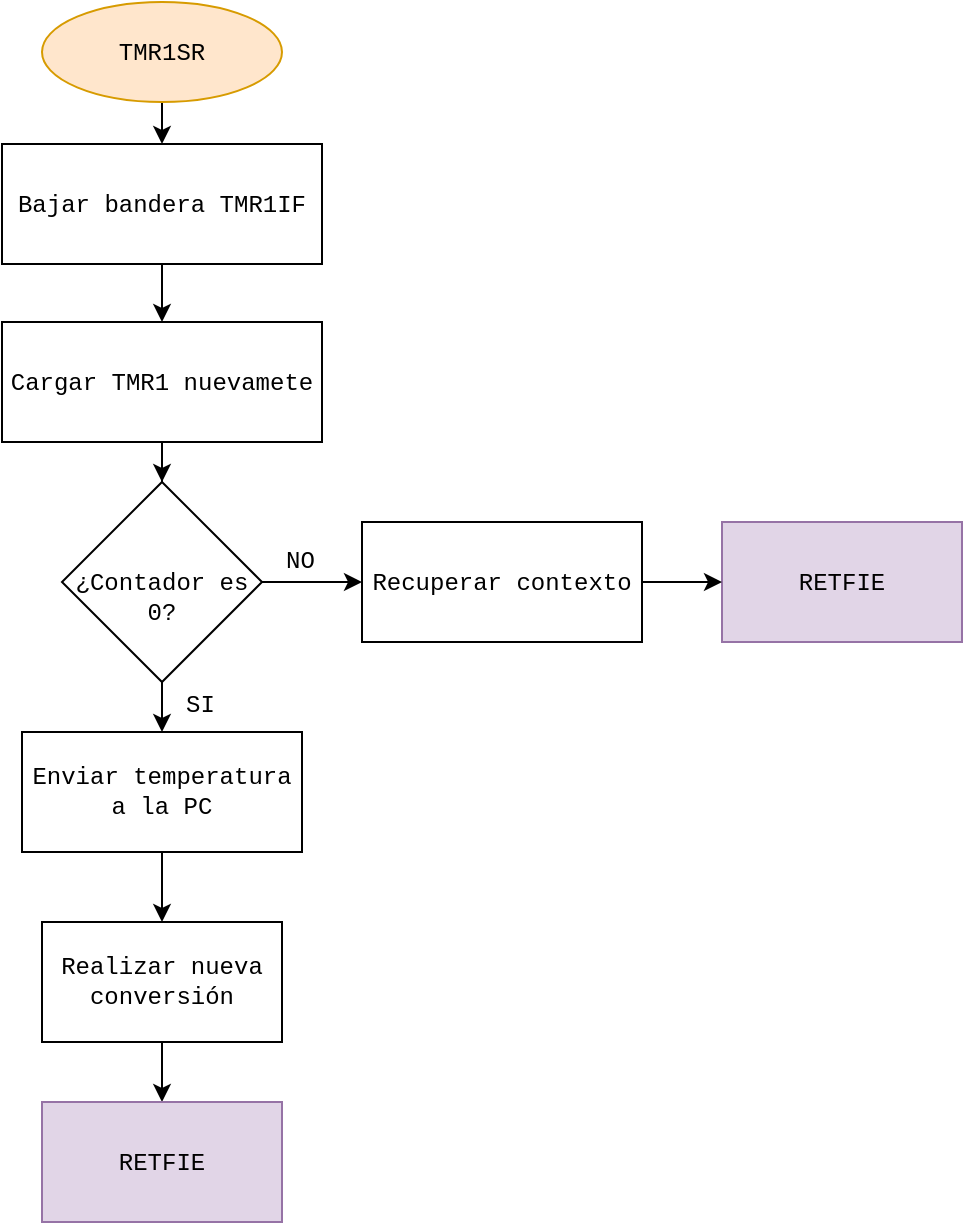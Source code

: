 <mxfile version="10.7.5" type="device"><diagram id="bqbxSdxZ4E9kMVROLtRl" name="Page-1"><mxGraphModel dx="1394" dy="824" grid="1" gridSize="10" guides="1" tooltips="1" connect="1" arrows="1" fold="1" page="1" pageScale="1" pageWidth="2336" pageHeight="1654" math="0" shadow="0"><root><mxCell id="0"/><mxCell id="1" parent="0"/><mxCell id="Q7Rw6hIGg_ddtq2AHjed-8" style="edgeStyle=orthogonalEdgeStyle;rounded=0;orthogonalLoop=1;jettySize=auto;html=1;entryX=0.5;entryY=0;entryDx=0;entryDy=0;fontFamily=Courier New;" edge="1" parent="1" source="XViRPjxjoo76Wmvbfab0-1" target="XViRPjxjoo76Wmvbfab0-2"><mxGeometry relative="1" as="geometry"/></mxCell><mxCell id="XViRPjxjoo76Wmvbfab0-1" value="&lt;font face=&quot;Courier New&quot;&gt;TMR1SR&lt;/font&gt;" style="ellipse;whiteSpace=wrap;html=1;fillColor=#ffe6cc;strokeColor=#d79b00;" parent="1" vertex="1"><mxGeometry x="430" y="20" width="120" height="50" as="geometry"/></mxCell><mxCell id="Q7Rw6hIGg_ddtq2AHjed-9" style="edgeStyle=orthogonalEdgeStyle;rounded=0;orthogonalLoop=1;jettySize=auto;html=1;entryX=0.5;entryY=0;entryDx=0;entryDy=0;fontFamily=Courier New;" edge="1" parent="1" source="XViRPjxjoo76Wmvbfab0-2" target="XViRPjxjoo76Wmvbfab0-3"><mxGeometry relative="1" as="geometry"/></mxCell><mxCell id="XViRPjxjoo76Wmvbfab0-2" value="&lt;font face=&quot;Courier New&quot;&gt;Bajar bandera TMR1IF&lt;/font&gt;" style="rounded=0;whiteSpace=wrap;html=1;" parent="1" vertex="1"><mxGeometry x="410" y="91" width="160" height="60" as="geometry"/></mxCell><mxCell id="Q7Rw6hIGg_ddtq2AHjed-10" style="edgeStyle=orthogonalEdgeStyle;rounded=0;orthogonalLoop=1;jettySize=auto;html=1;entryX=0.5;entryY=0;entryDx=0;entryDy=0;fontFamily=Courier New;" edge="1" parent="1" source="XViRPjxjoo76Wmvbfab0-3" target="Q7Rw6hIGg_ddtq2AHjed-2"><mxGeometry relative="1" as="geometry"/></mxCell><mxCell id="XViRPjxjoo76Wmvbfab0-3" value="&lt;font face=&quot;Courier New&quot;&gt;Cargar TMR1 nuevamete&lt;/font&gt;" style="rounded=0;whiteSpace=wrap;html=1;" parent="1" vertex="1"><mxGeometry x="410" y="180" width="160" height="60" as="geometry"/></mxCell><mxCell id="Q7Rw6hIGg_ddtq2AHjed-12" style="edgeStyle=orthogonalEdgeStyle;rounded=0;orthogonalLoop=1;jettySize=auto;html=1;fontFamily=Courier New;" edge="1" parent="1" source="Q7Rw6hIGg_ddtq2AHjed-2" target="Q7Rw6hIGg_ddtq2AHjed-3"><mxGeometry relative="1" as="geometry"/></mxCell><mxCell id="Q7Rw6hIGg_ddtq2AHjed-15" style="edgeStyle=orthogonalEdgeStyle;rounded=0;orthogonalLoop=1;jettySize=auto;html=1;entryX=0;entryY=0.5;entryDx=0;entryDy=0;fontFamily=Courier New;" edge="1" parent="1" source="Q7Rw6hIGg_ddtq2AHjed-2" target="Q7Rw6hIGg_ddtq2AHjed-5"><mxGeometry relative="1" as="geometry"/></mxCell><mxCell id="Q7Rw6hIGg_ddtq2AHjed-2" value="&lt;font face=&quot;Courier New&quot;&gt;&lt;br&gt;¿Contador es 0?&lt;/font&gt;" style="rhombus;whiteSpace=wrap;html=1;" vertex="1" parent="1"><mxGeometry x="440" y="260" width="100" height="100" as="geometry"/></mxCell><mxCell id="Q7Rw6hIGg_ddtq2AHjed-13" style="edgeStyle=orthogonalEdgeStyle;rounded=0;orthogonalLoop=1;jettySize=auto;html=1;entryX=0.5;entryY=0;entryDx=0;entryDy=0;fontFamily=Courier New;" edge="1" parent="1" source="Q7Rw6hIGg_ddtq2AHjed-3" target="Q7Rw6hIGg_ddtq2AHjed-6"><mxGeometry relative="1" as="geometry"/></mxCell><mxCell id="Q7Rw6hIGg_ddtq2AHjed-3" value="Enviar temperatura a la PC&lt;br&gt;" style="rounded=0;whiteSpace=wrap;html=1;fontFamily=Courier New;" vertex="1" parent="1"><mxGeometry x="420" y="385" width="140" height="60" as="geometry"/></mxCell><mxCell id="Q7Rw6hIGg_ddtq2AHjed-4" value="&lt;font face=&quot;Courier New&quot;&gt;RETFIE&lt;br&gt;&lt;/font&gt;" style="rounded=0;whiteSpace=wrap;html=1;fillColor=#e1d5e7;strokeColor=#9673a6;" vertex="1" parent="1"><mxGeometry x="770" y="280" width="120" height="60" as="geometry"/></mxCell><mxCell id="Q7Rw6hIGg_ddtq2AHjed-16" style="edgeStyle=orthogonalEdgeStyle;rounded=0;orthogonalLoop=1;jettySize=auto;html=1;entryX=0;entryY=0.5;entryDx=0;entryDy=0;fontFamily=Courier New;" edge="1" parent="1" source="Q7Rw6hIGg_ddtq2AHjed-5" target="Q7Rw6hIGg_ddtq2AHjed-4"><mxGeometry relative="1" as="geometry"/></mxCell><mxCell id="Q7Rw6hIGg_ddtq2AHjed-5" value="&lt;font face=&quot;Courier New&quot;&gt;Recuperar contexto&lt;/font&gt;" style="rounded=0;whiteSpace=wrap;html=1;" vertex="1" parent="1"><mxGeometry x="590" y="280" width="140" height="60" as="geometry"/></mxCell><mxCell id="Q7Rw6hIGg_ddtq2AHjed-14" style="edgeStyle=orthogonalEdgeStyle;rounded=0;orthogonalLoop=1;jettySize=auto;html=1;entryX=0.5;entryY=0;entryDx=0;entryDy=0;fontFamily=Courier New;" edge="1" parent="1" source="Q7Rw6hIGg_ddtq2AHjed-6" target="Q7Rw6hIGg_ddtq2AHjed-7"><mxGeometry relative="1" as="geometry"/></mxCell><mxCell id="Q7Rw6hIGg_ddtq2AHjed-6" value="Realizar nueva conversión" style="rounded=0;whiteSpace=wrap;html=1;fontFamily=Courier New;" vertex="1" parent="1"><mxGeometry x="430" y="480" width="120" height="60" as="geometry"/></mxCell><mxCell id="Q7Rw6hIGg_ddtq2AHjed-7" value="&lt;font face=&quot;Courier New&quot;&gt;RETFIE&lt;br&gt;&lt;/font&gt;" style="rounded=0;whiteSpace=wrap;html=1;fillColor=#e1d5e7;strokeColor=#9673a6;" vertex="1" parent="1"><mxGeometry x="430" y="570" width="120" height="60" as="geometry"/></mxCell><mxCell id="Q7Rw6hIGg_ddtq2AHjed-17" value="NO" style="text;html=1;resizable=0;points=[];autosize=1;align=left;verticalAlign=top;spacingTop=-4;fontFamily=Courier New;" vertex="1" parent="1"><mxGeometry x="550" y="290" width="30" height="20" as="geometry"/></mxCell><mxCell id="Q7Rw6hIGg_ddtq2AHjed-18" value="SI" style="text;html=1;resizable=0;points=[];autosize=1;align=left;verticalAlign=top;spacingTop=-4;fontFamily=Courier New;" vertex="1" parent="1"><mxGeometry x="500" y="362" width="30" height="20" as="geometry"/></mxCell></root></mxGraphModel></diagram></mxfile>